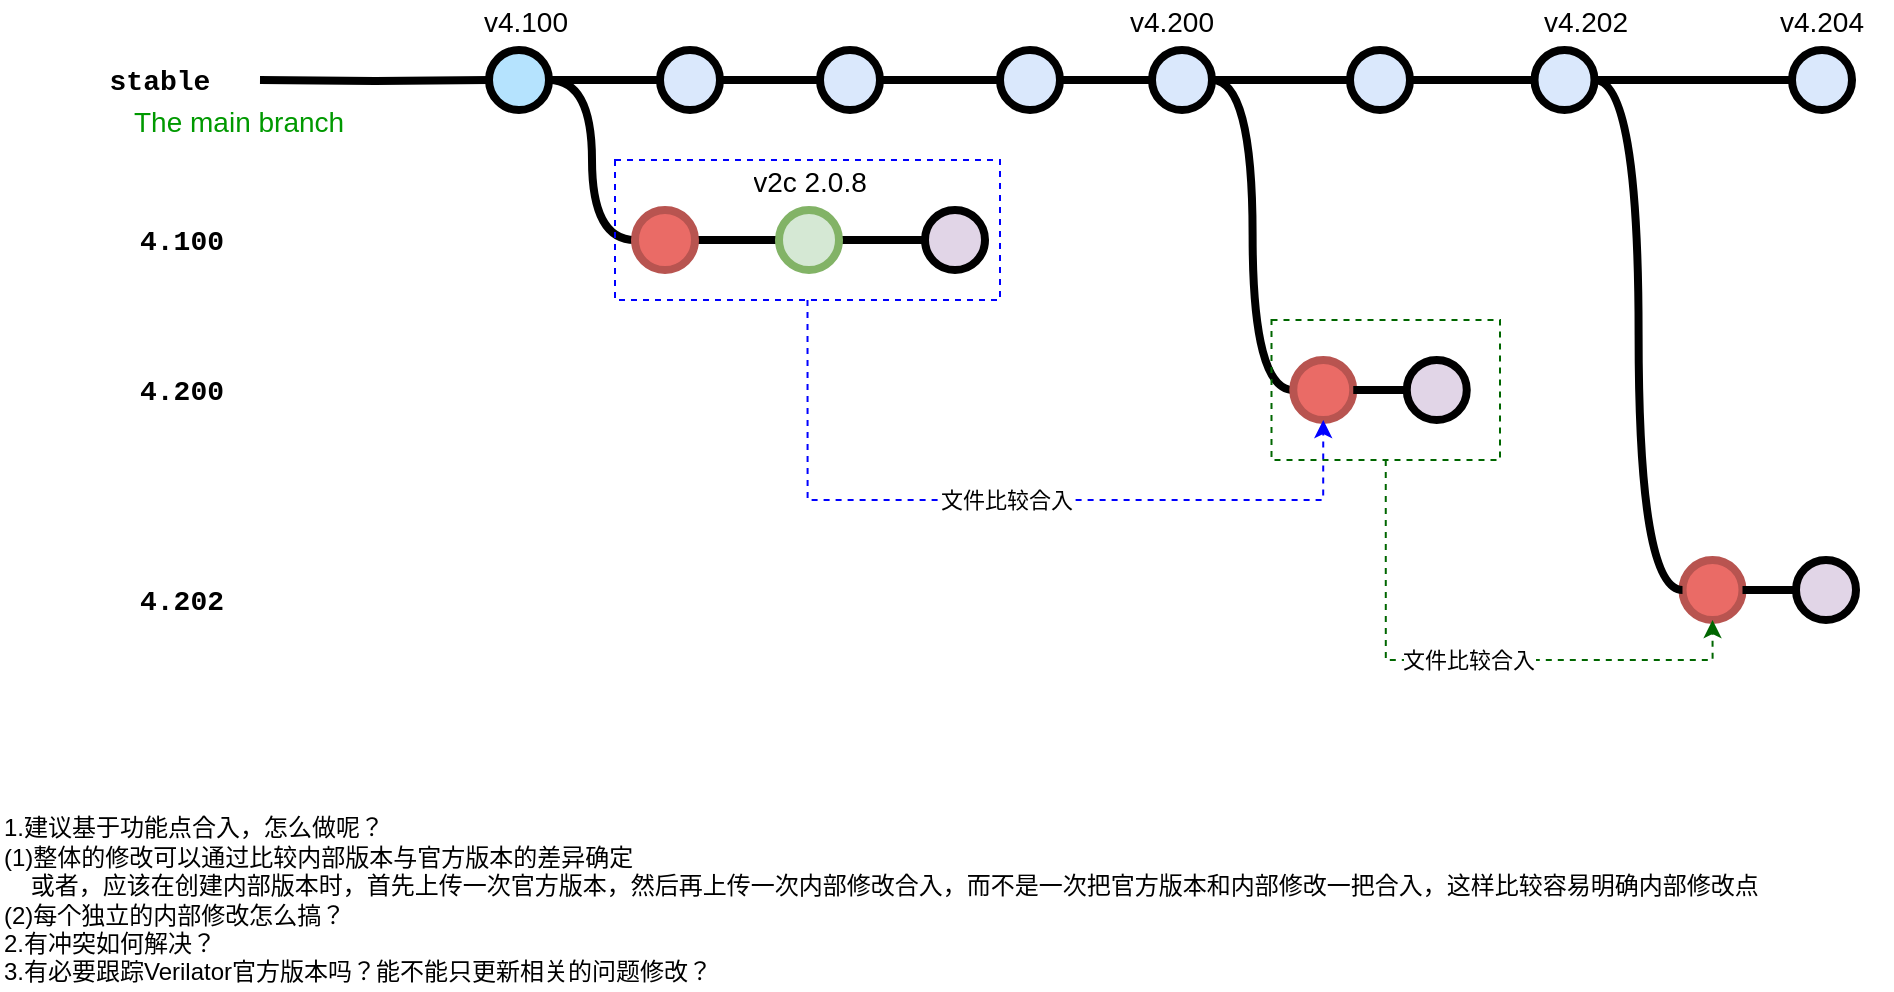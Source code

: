 <mxfile version="14.7.6" type="github">
  <diagram id="yPxyJZ8AM_hMuL3Unpa9" name="simple gitflow">
    <mxGraphModel dx="1185" dy="635" grid="1" gridSize="10" guides="1" tooltips="1" connect="1" arrows="1" fold="1" page="1" pageScale="1" pageWidth="1100" pageHeight="850" math="0" shadow="0">
      <root>
        <mxCell id="0" />
        <mxCell id="1" parent="0" />
        <mxCell id="9hBKPDzoitwpIBdzFDQ7-23" value="" style="edgeStyle=orthogonalEdgeStyle;rounded=0;html=1;jettySize=auto;orthogonalLoop=1;plain-blue;endArrow=none;endFill=0;strokeWidth=4;strokeColor=#000000;" parent="1" source="9hBKPDzoitwpIBdzFDQ7-25" target="9hBKPDzoitwpIBdzFDQ7-26" edge="1">
          <mxGeometry x="304.5" y="180" as="geometry" />
        </mxCell>
        <mxCell id="9hBKPDzoitwpIBdzFDQ7-24" style="edgeStyle=orthogonalEdgeStyle;curved=1;rounded=0;html=1;exitX=1;exitY=0.5;exitPerimeter=0;entryX=0;entryY=0.5;entryPerimeter=0;endArrow=none;endFill=0;jettySize=auto;orthogonalLoop=1;strokeWidth=4;fontSize=15;" parent="1" source="9hBKPDzoitwpIBdzFDQ7-25" target="9hBKPDzoitwpIBdzFDQ7-30" edge="1">
          <mxGeometry relative="1" as="geometry" />
        </mxCell>
        <mxCell id="9hBKPDzoitwpIBdzFDQ7-25" value="" style="verticalLabelPosition=bottom;verticalAlign=top;html=1;strokeWidth=4;shape=mxgraph.flowchart.on-page_reference;plain-blue;gradientColor=none;fillColor=#B5E3Fe;strokeColor=#000000;" parent="1" vertex="1">
          <mxGeometry x="274.5" y="165" width="30" height="30" as="geometry" />
        </mxCell>
        <mxCell id="9hBKPDzoitwpIBdzFDQ7-41" value="" style="edgeStyle=orthogonalEdgeStyle;curved=1;rounded=0;orthogonalLoop=1;jettySize=auto;html=1;endArrow=none;endFill=0;strokeWidth=4;fontFamily=Courier New;fontSize=16;entryX=0;entryY=0.5;entryDx=0;entryDy=0;entryPerimeter=0;" parent="1" source="9hBKPDzoitwpIBdzFDQ7-26" target="pv2ymricaX5ocXSavjqP-2" edge="1">
          <mxGeometry relative="1" as="geometry" />
        </mxCell>
        <mxCell id="9hBKPDzoitwpIBdzFDQ7-26" value="" style="verticalLabelPosition=bottom;verticalAlign=top;html=1;strokeWidth=4;shape=mxgraph.flowchart.on-page_reference;plain-blue;gradientColor=none;strokeColor=#000000;" parent="1" vertex="1">
          <mxGeometry x="360" y="165" width="30" height="30" as="geometry" />
        </mxCell>
        <mxCell id="9hBKPDzoitwpIBdzFDQ7-43" value="" style="edgeStyle=orthogonalEdgeStyle;curved=1;rounded=0;orthogonalLoop=1;jettySize=auto;html=1;endArrow=none;endFill=0;strokeWidth=4;fontFamily=Courier New;fontSize=16;" parent="1" source="9hBKPDzoitwpIBdzFDQ7-40" target="9hBKPDzoitwpIBdzFDQ7-42" edge="1">
          <mxGeometry relative="1" as="geometry" />
        </mxCell>
        <mxCell id="9hBKPDzoitwpIBdzFDQ7-52" value="" style="edgeStyle=orthogonalEdgeStyle;curved=1;rounded=0;orthogonalLoop=1;jettySize=auto;html=1;endArrow=none;endFill=0;strokeWidth=4;fontFamily=Courier New;fontSize=16;entryX=0;entryY=0.5;entryDx=0;entryDy=0;entryPerimeter=0;" parent="1" source="9hBKPDzoitwpIBdzFDQ7-40" target="pv2ymricaX5ocXSavjqP-5" edge="1">
          <mxGeometry relative="1" as="geometry">
            <mxPoint x="705.0" y="260" as="targetPoint" />
          </mxGeometry>
        </mxCell>
        <mxCell id="9hBKPDzoitwpIBdzFDQ7-40" value="" style="verticalLabelPosition=bottom;verticalAlign=top;html=1;strokeWidth=4;shape=mxgraph.flowchart.on-page_reference;plain-blue;gradientColor=none;strokeColor=#000000;" parent="1" vertex="1">
          <mxGeometry x="606" y="165" width="30" height="30" as="geometry" />
        </mxCell>
        <mxCell id="9hBKPDzoitwpIBdzFDQ7-56" value="" style="edgeStyle=orthogonalEdgeStyle;curved=1;rounded=0;orthogonalLoop=1;jettySize=auto;html=1;endArrow=none;endFill=0;strokeWidth=4;fontFamily=Courier New;fontSize=16;" parent="1" source="9hBKPDzoitwpIBdzFDQ7-42" target="9hBKPDzoitwpIBdzFDQ7-55" edge="1">
          <mxGeometry relative="1" as="geometry" />
        </mxCell>
        <mxCell id="9hBKPDzoitwpIBdzFDQ7-42" value="" style="verticalLabelPosition=bottom;verticalAlign=top;html=1;strokeWidth=4;shape=mxgraph.flowchart.on-page_reference;plain-blue;gradientColor=none;strokeColor=#000000;" parent="1" vertex="1">
          <mxGeometry x="705" y="165" width="30" height="30" as="geometry" />
        </mxCell>
        <mxCell id="9hBKPDzoitwpIBdzFDQ7-55" value="" style="verticalLabelPosition=bottom;verticalAlign=top;html=1;strokeWidth=4;shape=mxgraph.flowchart.on-page_reference;plain-blue;gradientColor=none;strokeColor=#000000;" parent="1" vertex="1">
          <mxGeometry x="797.25" y="165" width="30" height="30" as="geometry" />
        </mxCell>
        <mxCell id="9hBKPDzoitwpIBdzFDQ7-27" value="" style="edgeStyle=orthogonalEdgeStyle;rounded=0;html=1;jettySize=auto;orthogonalLoop=1;strokeWidth=4;endArrow=none;endFill=0;" parent="1" target="9hBKPDzoitwpIBdzFDQ7-25" edge="1">
          <mxGeometry x="204.5" y="180" as="geometry">
            <mxPoint x="160" y="180" as="sourcePoint" />
          </mxGeometry>
        </mxCell>
        <mxCell id="9hBKPDzoitwpIBdzFDQ7-28" value="stable" style="text;html=1;strokeColor=none;fillColor=none;align=center;verticalAlign=middle;whiteSpace=wrap;overflow=hidden;fontSize=14;fontStyle=1;fontFamily=Courier New;" parent="1" vertex="1">
          <mxGeometry x="80" y="170" width="60" height="20" as="geometry" />
        </mxCell>
        <mxCell id="9hBKPDzoitwpIBdzFDQ7-29" style="edgeStyle=orthogonalEdgeStyle;curved=1;rounded=0;html=1;exitX=1;exitY=0.5;exitPerimeter=0;entryX=0;entryY=0.5;entryPerimeter=0;endArrow=none;endFill=0;jettySize=auto;orthogonalLoop=1;strokeWidth=4;fontSize=15;" parent="1" source="9hBKPDzoitwpIBdzFDQ7-30" target="9hBKPDzoitwpIBdzFDQ7-32" edge="1">
          <mxGeometry relative="1" as="geometry" />
        </mxCell>
        <mxCell id="9hBKPDzoitwpIBdzFDQ7-30" value="" style="verticalLabelPosition=bottom;verticalAlign=top;html=1;strokeWidth=4;shape=mxgraph.flowchart.on-page_reference;strokeColor=#b85450;fillColor=#EA6B66;" parent="1" vertex="1">
          <mxGeometry x="347.5" y="245" width="30" height="30" as="geometry" />
        </mxCell>
        <mxCell id="9hBKPDzoitwpIBdzFDQ7-31" style="edgeStyle=orthogonalEdgeStyle;curved=1;rounded=0;html=1;exitX=1;exitY=0.5;exitPerimeter=0;entryX=0;entryY=0.5;entryPerimeter=0;endArrow=none;endFill=0;jettySize=auto;orthogonalLoop=1;strokeWidth=4;fontSize=15;" parent="1" source="9hBKPDzoitwpIBdzFDQ7-32" target="9hBKPDzoitwpIBdzFDQ7-34" edge="1">
          <mxGeometry relative="1" as="geometry" />
        </mxCell>
        <mxCell id="9hBKPDzoitwpIBdzFDQ7-32" value="" style="verticalLabelPosition=bottom;verticalAlign=top;html=1;strokeWidth=4;shape=mxgraph.flowchart.on-page_reference;strokeColor=#82b366;fillColor=#d5e8d4;" parent="1" vertex="1">
          <mxGeometry x="419.5" y="245" width="30" height="30" as="geometry" />
        </mxCell>
        <mxCell id="9hBKPDzoitwpIBdzFDQ7-34" value="" style="verticalLabelPosition=bottom;verticalAlign=top;html=1;strokeWidth=4;shape=mxgraph.flowchart.on-page_reference;plain-purple;gradientColor=none;strokeColor=#000000;" parent="1" vertex="1">
          <mxGeometry x="492.5" y="245" width="30" height="30" as="geometry" />
        </mxCell>
        <mxCell id="9hBKPDzoitwpIBdzFDQ7-35" value="4.100" style="text;html=1;strokeColor=none;fillColor=none;align=left;verticalAlign=middle;whiteSpace=wrap;overflow=hidden;fontSize=14;fontStyle=1;fontFamily=Courier New;" parent="1" vertex="1">
          <mxGeometry x="97.5" y="250" width="240" height="20" as="geometry" />
        </mxCell>
        <mxCell id="9hBKPDzoitwpIBdzFDQ7-37" value="The main branch&lt;br&gt;" style="text;html=1;strokeColor=none;fillColor=none;align=left;verticalAlign=middle;whiteSpace=wrap;overflow=hidden;fontSize=14;fontStyle=0;fontColor=#009900;" parent="1" vertex="1">
          <mxGeometry x="95.25" y="190" width="132.25" height="20" as="geometry" />
        </mxCell>
        <mxCell id="9hBKPDzoitwpIBdzFDQ7-39" value="v4.100" style="text;html=1;strokeColor=none;fillColor=none;align=center;verticalAlign=middle;whiteSpace=wrap;overflow=hidden;fontSize=14;" parent="1" vertex="1">
          <mxGeometry x="258.38" y="140" width="70" height="20" as="geometry" />
        </mxCell>
        <mxCell id="9hBKPDzoitwpIBdzFDQ7-44" value="v4.200" style="text;html=1;strokeColor=none;fillColor=none;align=center;verticalAlign=middle;whiteSpace=wrap;overflow=hidden;fontSize=14;" parent="1" vertex="1">
          <mxGeometry x="580.5" y="140" width="70" height="20" as="geometry" />
        </mxCell>
        <mxCell id="9hBKPDzoitwpIBdzFDQ7-60" value="v4.202" style="text;html=1;strokeColor=none;fillColor=none;align=center;verticalAlign=middle;whiteSpace=wrap;overflow=hidden;fontSize=14;" parent="1" vertex="1">
          <mxGeometry x="788.25" y="140" width="70" height="20" as="geometry" />
        </mxCell>
        <mxCell id="pv2ymricaX5ocXSavjqP-1" value="" style="verticalLabelPosition=bottom;verticalAlign=top;html=1;strokeWidth=4;shape=mxgraph.flowchart.on-page_reference;plain-blue;gradientColor=none;strokeColor=#000000;" vertex="1" parent="1">
          <mxGeometry x="530" y="165" width="30" height="30" as="geometry" />
        </mxCell>
        <mxCell id="pv2ymricaX5ocXSavjqP-2" value="" style="verticalLabelPosition=bottom;verticalAlign=top;html=1;strokeWidth=4;shape=mxgraph.flowchart.on-page_reference;plain-blue;gradientColor=none;strokeColor=#000000;" vertex="1" parent="1">
          <mxGeometry x="440" y="165" width="30" height="30" as="geometry" />
        </mxCell>
        <mxCell id="pv2ymricaX5ocXSavjqP-3" value="" style="edgeStyle=orthogonalEdgeStyle;curved=1;rounded=0;orthogonalLoop=1;jettySize=auto;html=1;endArrow=none;endFill=0;strokeWidth=4;fontFamily=Courier New;fontSize=16;entryX=0;entryY=0.5;entryDx=0;entryDy=0;entryPerimeter=0;exitX=1;exitY=0.5;exitDx=0;exitDy=0;exitPerimeter=0;" edge="1" parent="1" source="pv2ymricaX5ocXSavjqP-2" target="pv2ymricaX5ocXSavjqP-1">
          <mxGeometry relative="1" as="geometry">
            <mxPoint x="490" y="180" as="sourcePoint" />
            <mxPoint x="472.5" y="190" as="targetPoint" />
          </mxGeometry>
        </mxCell>
        <mxCell id="pv2ymricaX5ocXSavjqP-4" value="" style="edgeStyle=orthogonalEdgeStyle;curved=1;rounded=0;orthogonalLoop=1;jettySize=auto;html=1;endArrow=none;endFill=0;strokeWidth=4;fontFamily=Courier New;fontSize=16;entryX=0;entryY=0.5;entryDx=0;entryDy=0;entryPerimeter=0;exitX=1;exitY=0.5;exitDx=0;exitDy=0;exitPerimeter=0;" edge="1" parent="1" source="pv2ymricaX5ocXSavjqP-1" target="9hBKPDzoitwpIBdzFDQ7-40">
          <mxGeometry relative="1" as="geometry">
            <mxPoint x="480" y="190" as="sourcePoint" />
            <mxPoint x="540" y="190" as="targetPoint" />
          </mxGeometry>
        </mxCell>
        <mxCell id="pv2ymricaX5ocXSavjqP-5" value="" style="verticalLabelPosition=bottom;verticalAlign=top;html=1;strokeWidth=4;shape=mxgraph.flowchart.on-page_reference;strokeColor=#b85450;fillColor=#EA6B66;" vertex="1" parent="1">
          <mxGeometry x="676.63" y="320" width="30" height="30" as="geometry" />
        </mxCell>
        <mxCell id="pv2ymricaX5ocXSavjqP-7" value="" style="verticalLabelPosition=bottom;verticalAlign=top;html=1;strokeWidth=4;shape=mxgraph.flowchart.on-page_reference;plain-purple;gradientColor=none;strokeColor=#000000;" vertex="1" parent="1">
          <mxGeometry x="733.38" y="320" width="30" height="30" as="geometry" />
        </mxCell>
        <mxCell id="pv2ymricaX5ocXSavjqP-9" style="edgeStyle=orthogonalEdgeStyle;curved=1;rounded=0;html=1;endArrow=none;endFill=0;jettySize=auto;orthogonalLoop=1;strokeWidth=4;fontSize=15;exitX=1;exitY=0.5;exitDx=0;exitDy=0;exitPerimeter=0;" edge="1" parent="1" source="pv2ymricaX5ocXSavjqP-5" target="pv2ymricaX5ocXSavjqP-7">
          <mxGeometry relative="1" as="geometry">
            <mxPoint x="713.63" y="335" as="sourcePoint" />
            <mxPoint x="426.13" y="345" as="targetPoint" />
          </mxGeometry>
        </mxCell>
        <mxCell id="pv2ymricaX5ocXSavjqP-10" value="" style="verticalLabelPosition=bottom;verticalAlign=top;html=1;strokeWidth=4;shape=mxgraph.flowchart.on-page_reference;plain-blue;gradientColor=none;strokeColor=#000000;" vertex="1" parent="1">
          <mxGeometry x="926" y="165" width="30" height="30" as="geometry" />
        </mxCell>
        <mxCell id="pv2ymricaX5ocXSavjqP-11" value="" style="edgeStyle=orthogonalEdgeStyle;curved=1;rounded=0;orthogonalLoop=1;jettySize=auto;html=1;endArrow=none;endFill=0;strokeWidth=4;fontFamily=Courier New;fontSize=16;entryX=0;entryY=0.5;entryDx=0;entryDy=0;entryPerimeter=0;exitX=1;exitY=0.5;exitDx=0;exitDy=0;exitPerimeter=0;" edge="1" parent="1" source="9hBKPDzoitwpIBdzFDQ7-55" target="pv2ymricaX5ocXSavjqP-10">
          <mxGeometry relative="1" as="geometry">
            <mxPoint x="745.0" y="190" as="sourcePoint" />
            <mxPoint x="807.25" y="190" as="targetPoint" />
          </mxGeometry>
        </mxCell>
        <mxCell id="pv2ymricaX5ocXSavjqP-12" value="v2c 2.0.8" style="text;html=1;strokeColor=none;fillColor=none;align=center;verticalAlign=middle;whiteSpace=wrap;overflow=hidden;fontSize=14;" vertex="1" parent="1">
          <mxGeometry x="400" y="220" width="70" height="20" as="geometry" />
        </mxCell>
        <mxCell id="pv2ymricaX5ocXSavjqP-15" value="v4.204" style="text;html=1;strokeColor=none;fillColor=none;align=center;verticalAlign=middle;whiteSpace=wrap;overflow=hidden;fontSize=14;" vertex="1" parent="1">
          <mxGeometry x="906" y="140" width="70" height="20" as="geometry" />
        </mxCell>
        <mxCell id="pv2ymricaX5ocXSavjqP-16" value="" style="verticalLabelPosition=bottom;verticalAlign=top;html=1;strokeWidth=4;shape=mxgraph.flowchart.on-page_reference;strokeColor=#b85450;fillColor=#EA6B66;" vertex="1" parent="1">
          <mxGeometry x="871.25" y="420" width="30" height="30" as="geometry" />
        </mxCell>
        <mxCell id="pv2ymricaX5ocXSavjqP-17" value="" style="verticalLabelPosition=bottom;verticalAlign=top;html=1;strokeWidth=4;shape=mxgraph.flowchart.on-page_reference;plain-purple;gradientColor=none;strokeColor=#000000;" vertex="1" parent="1">
          <mxGeometry x="928" y="420" width="30" height="30" as="geometry" />
        </mxCell>
        <mxCell id="pv2ymricaX5ocXSavjqP-18" style="edgeStyle=orthogonalEdgeStyle;curved=1;rounded=0;html=1;endArrow=none;endFill=0;jettySize=auto;orthogonalLoop=1;strokeWidth=4;fontSize=15;exitX=1;exitY=0.5;exitDx=0;exitDy=0;exitPerimeter=0;" edge="1" parent="1" source="pv2ymricaX5ocXSavjqP-16" target="pv2ymricaX5ocXSavjqP-17">
          <mxGeometry relative="1" as="geometry">
            <mxPoint x="908.25" y="435" as="sourcePoint" />
            <mxPoint x="620.75" y="445" as="targetPoint" />
          </mxGeometry>
        </mxCell>
        <mxCell id="pv2ymricaX5ocXSavjqP-19" value="" style="edgeStyle=orthogonalEdgeStyle;curved=1;rounded=0;orthogonalLoop=1;jettySize=auto;html=1;endArrow=none;endFill=0;strokeWidth=4;fontFamily=Courier New;fontSize=16;entryX=0;entryY=0.5;entryDx=0;entryDy=0;entryPerimeter=0;exitX=1;exitY=0.5;exitDx=0;exitDy=0;exitPerimeter=0;" edge="1" parent="1" source="9hBKPDzoitwpIBdzFDQ7-55" target="pv2ymricaX5ocXSavjqP-16">
          <mxGeometry relative="1" as="geometry">
            <mxPoint x="686.63" y="345" as="targetPoint" />
            <mxPoint x="646" y="190" as="sourcePoint" />
          </mxGeometry>
        </mxCell>
        <mxCell id="pv2ymricaX5ocXSavjqP-22" value="文件比较合入" style="edgeStyle=orthogonalEdgeStyle;rounded=0;orthogonalLoop=1;jettySize=auto;html=1;exitX=0.5;exitY=1;exitDx=0;exitDy=0;entryX=0.5;entryY=1;entryDx=0;entryDy=0;entryPerimeter=0;dashed=1;strokeColor=#0000FF;" edge="1" parent="1" source="pv2ymricaX5ocXSavjqP-20" target="pv2ymricaX5ocXSavjqP-5">
          <mxGeometry relative="1" as="geometry">
            <Array as="points">
              <mxPoint x="434" y="390" />
              <mxPoint x="692" y="390" />
            </Array>
          </mxGeometry>
        </mxCell>
        <mxCell id="pv2ymricaX5ocXSavjqP-20" value="" style="rounded=0;whiteSpace=wrap;html=1;fillColor=none;dashed=1;strokeColor=#0000FF;" vertex="1" parent="1">
          <mxGeometry x="337.5" y="220" width="192.5" height="70" as="geometry" />
        </mxCell>
        <mxCell id="pv2ymricaX5ocXSavjqP-23" value="" style="rounded=0;whiteSpace=wrap;html=1;fillColor=none;dashed=1;strokeColor=#006600;" vertex="1" parent="1">
          <mxGeometry x="665.75" y="300" width="114.25" height="70" as="geometry" />
        </mxCell>
        <mxCell id="pv2ymricaX5ocXSavjqP-24" value="文件比较合入" style="edgeStyle=orthogonalEdgeStyle;rounded=0;orthogonalLoop=1;jettySize=auto;html=1;exitX=0.5;exitY=1;exitDx=0;exitDy=0;dashed=1;entryX=0.5;entryY=1;entryDx=0;entryDy=0;entryPerimeter=0;strokeColor=#006600;" edge="1" parent="1" source="pv2ymricaX5ocXSavjqP-23" target="pv2ymricaX5ocXSavjqP-16">
          <mxGeometry relative="1" as="geometry">
            <mxPoint x="443.75" y="300" as="sourcePoint" />
            <mxPoint x="870" y="490" as="targetPoint" />
          </mxGeometry>
        </mxCell>
        <mxCell id="pv2ymricaX5ocXSavjqP-25" value="4.200" style="text;html=1;strokeColor=none;fillColor=none;align=left;verticalAlign=middle;whiteSpace=wrap;overflow=hidden;fontSize=14;fontStyle=1;fontFamily=Courier New;" vertex="1" parent="1">
          <mxGeometry x="97.5" y="325" width="240" height="20" as="geometry" />
        </mxCell>
        <mxCell id="pv2ymricaX5ocXSavjqP-26" value="4.202" style="text;html=1;strokeColor=none;fillColor=none;align=left;verticalAlign=middle;whiteSpace=wrap;overflow=hidden;fontSize=14;fontStyle=1;fontFamily=Courier New;" vertex="1" parent="1">
          <mxGeometry x="97.5" y="430" width="240" height="20" as="geometry" />
        </mxCell>
        <mxCell id="pv2ymricaX5ocXSavjqP-27" value="1.建议基于功能点合入，怎么做呢？&lt;br&gt;(1)整体的修改可以通过比较内部版本与官方版本的差异确定&lt;br&gt;&amp;nbsp; &amp;nbsp; 或者，应该在创建内部版本时，首先上传一次官方版本，然后再上传一次内部修改合入，而不是一次把官方版本和内部修改一把合入，这样比较容易明确内部修改点&lt;br&gt;(2)每个独立的内部修改怎么搞？&lt;br&gt;2.有冲突如何解决？&lt;br&gt;3.有必要跟踪Verilator官方版本吗？能不能只更新相关的问题修改？" style="text;html=1;align=left;verticalAlign=middle;resizable=0;points=[];autosize=1;strokeColor=none;" vertex="1" parent="1">
          <mxGeometry x="30" y="545" width="890" height="90" as="geometry" />
        </mxCell>
      </root>
    </mxGraphModel>
  </diagram>
</mxfile>
